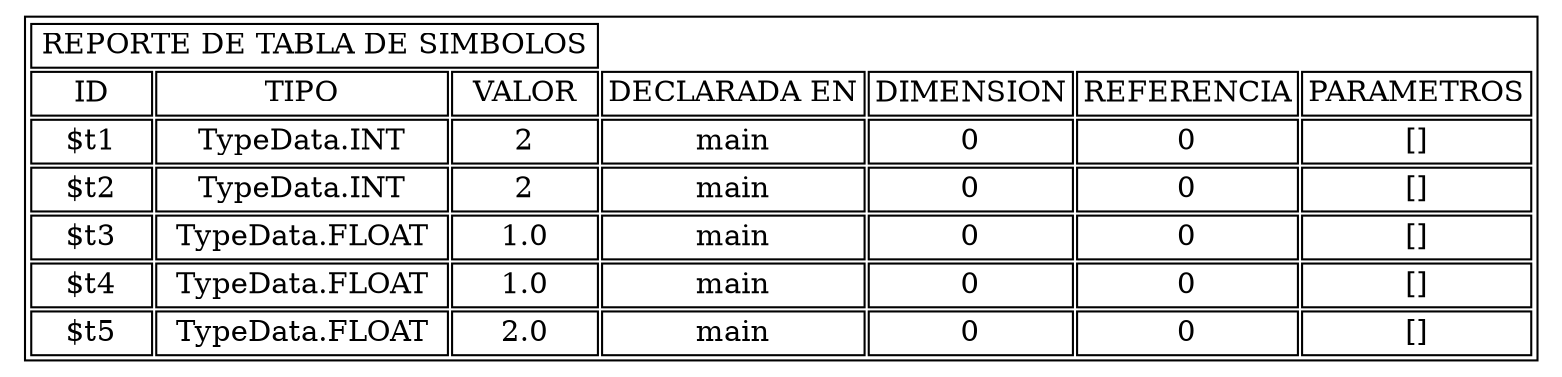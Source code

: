 digraph H { parent [ shape=plaintext label=< <table border='1' cellborder='1'><tr><td colspan="3">REPORTE DE TABLA DE SIMBOLOS</td></tr><tr><td port='port_one'>ID</td><td port='port_two'>TIPO</td><td port='port_three'>VALOR</td><td port='port_four'>DECLARADA EN</td><td port='port_five'>DIMENSION</td><td port='port_six'>REFERENCIA</td><td port='port_seven'>PARAMETROS</td></tr><tr><td port='port_one'>$t1</td><td port='port_two'>TypeData.INT</td><td port='port_three'>2</td><td port='port_four'>main</td><td port='port_five'>0</td><td port='port_six'>0</td><td port='port_seven'>[]</td></tr><tr><td port='port_one'>$t2</td><td port='port_two'>TypeData.INT</td><td port='port_three'>2</td><td port='port_four'>main</td><td port='port_five'>0</td><td port='port_six'>0</td><td port='port_seven'>[]</td></tr><tr><td port='port_one'>$t3</td><td port='port_two'>TypeData.FLOAT</td><td port='port_three'>1.0</td><td port='port_four'>main</td><td port='port_five'>0</td><td port='port_six'>0</td><td port='port_seven'>[]</td></tr><tr><td port='port_one'>$t4</td><td port='port_two'>TypeData.FLOAT</td><td port='port_three'>1.0</td><td port='port_four'>main</td><td port='port_five'>0</td><td port='port_six'>0</td><td port='port_seven'>[]</td></tr><tr><td port='port_one'>$t5</td><td port='port_two'>TypeData.FLOAT</td><td port='port_three'>2.0</td><td port='port_four'>main</td><td port='port_five'>0</td><td port='port_six'>0</td><td port='port_seven'>[]</td></tr></table> >]; }